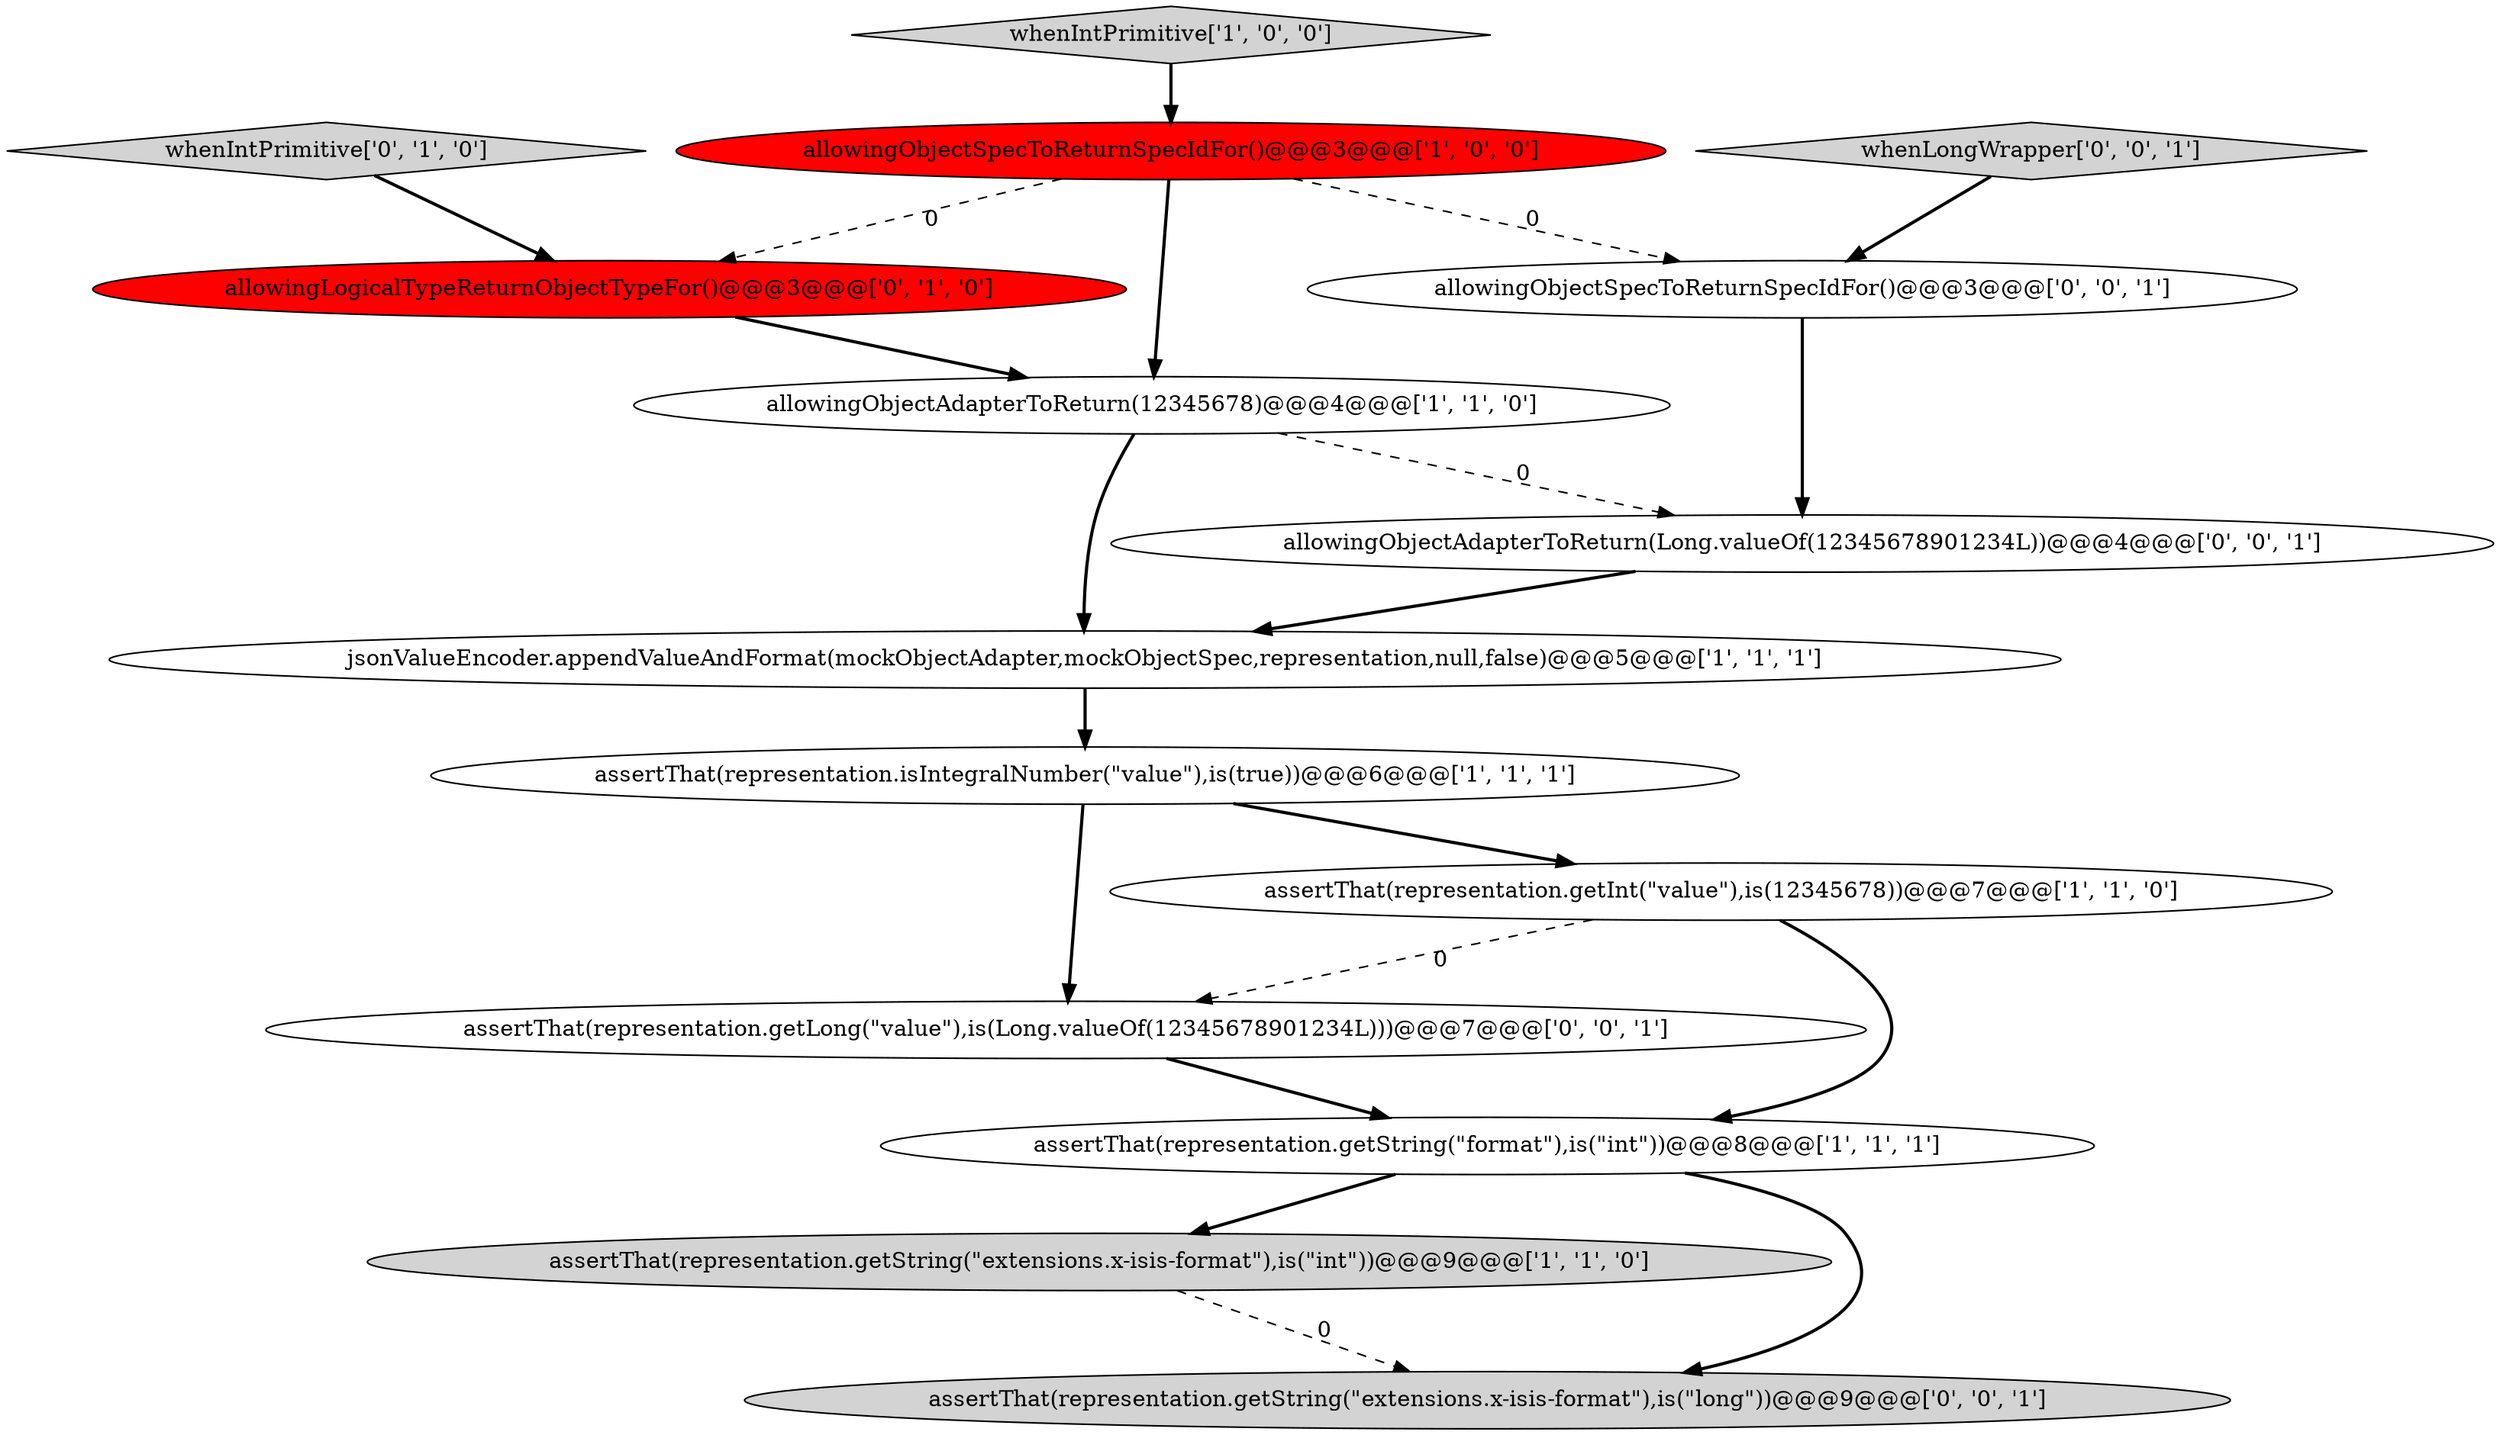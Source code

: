 digraph {
11 [style = filled, label = "assertThat(representation.getLong(\"value\"),is(Long.valueOf(12345678901234L)))@@@7@@@['0', '0', '1']", fillcolor = white, shape = ellipse image = "AAA0AAABBB3BBB"];
7 [style = filled, label = "whenIntPrimitive['1', '0', '0']", fillcolor = lightgray, shape = diamond image = "AAA0AAABBB1BBB"];
3 [style = filled, label = "assertThat(representation.getString(\"extensions.x-isis-format\"),is(\"int\"))@@@9@@@['1', '1', '0']", fillcolor = lightgray, shape = ellipse image = "AAA0AAABBB1BBB"];
9 [style = filled, label = "whenIntPrimitive['0', '1', '0']", fillcolor = lightgray, shape = diamond image = "AAA0AAABBB2BBB"];
0 [style = filled, label = "allowingObjectSpecToReturnSpecIdFor()@@@3@@@['1', '0', '0']", fillcolor = red, shape = ellipse image = "AAA1AAABBB1BBB"];
14 [style = filled, label = "assertThat(representation.getString(\"extensions.x-isis-format\"),is(\"long\"))@@@9@@@['0', '0', '1']", fillcolor = lightgray, shape = ellipse image = "AAA0AAABBB3BBB"];
5 [style = filled, label = "allowingObjectAdapterToReturn(12345678)@@@4@@@['1', '1', '0']", fillcolor = white, shape = ellipse image = "AAA0AAABBB1BBB"];
1 [style = filled, label = "assertThat(representation.getString(\"format\"),is(\"int\"))@@@8@@@['1', '1', '1']", fillcolor = white, shape = ellipse image = "AAA0AAABBB1BBB"];
6 [style = filled, label = "assertThat(representation.getInt(\"value\"),is(12345678))@@@7@@@['1', '1', '0']", fillcolor = white, shape = ellipse image = "AAA0AAABBB1BBB"];
8 [style = filled, label = "allowingLogicalTypeReturnObjectTypeFor()@@@3@@@['0', '1', '0']", fillcolor = red, shape = ellipse image = "AAA1AAABBB2BBB"];
13 [style = filled, label = "whenLongWrapper['0', '0', '1']", fillcolor = lightgray, shape = diamond image = "AAA0AAABBB3BBB"];
10 [style = filled, label = "allowingObjectSpecToReturnSpecIdFor()@@@3@@@['0', '0', '1']", fillcolor = white, shape = ellipse image = "AAA0AAABBB3BBB"];
4 [style = filled, label = "jsonValueEncoder.appendValueAndFormat(mockObjectAdapter,mockObjectSpec,representation,null,false)@@@5@@@['1', '1', '1']", fillcolor = white, shape = ellipse image = "AAA0AAABBB1BBB"];
2 [style = filled, label = "assertThat(representation.isIntegralNumber(\"value\"),is(true))@@@6@@@['1', '1', '1']", fillcolor = white, shape = ellipse image = "AAA0AAABBB1BBB"];
12 [style = filled, label = "allowingObjectAdapterToReturn(Long.valueOf(12345678901234L))@@@4@@@['0', '0', '1']", fillcolor = white, shape = ellipse image = "AAA0AAABBB3BBB"];
1->3 [style = bold, label=""];
13->10 [style = bold, label=""];
6->1 [style = bold, label=""];
0->8 [style = dashed, label="0"];
1->14 [style = bold, label=""];
7->0 [style = bold, label=""];
5->12 [style = dashed, label="0"];
4->2 [style = bold, label=""];
3->14 [style = dashed, label="0"];
8->5 [style = bold, label=""];
12->4 [style = bold, label=""];
9->8 [style = bold, label=""];
10->12 [style = bold, label=""];
11->1 [style = bold, label=""];
2->6 [style = bold, label=""];
2->11 [style = bold, label=""];
0->10 [style = dashed, label="0"];
5->4 [style = bold, label=""];
0->5 [style = bold, label=""];
6->11 [style = dashed, label="0"];
}
